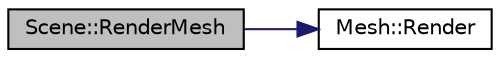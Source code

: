 digraph "Scene::RenderMesh"
{
 // LATEX_PDF_SIZE
  edge [fontname="Helvetica",fontsize="10",labelfontname="Helvetica",labelfontsize="10"];
  node [fontname="Helvetica",fontsize="10",shape=record];
  rankdir="LR";
  Node1 [label="Scene::RenderMesh",height=0.2,width=0.4,color="black", fillcolor="grey75", style="filled", fontcolor="black",tooltip="Overloaded RenderMesh function for texture rendering."];
  Node1 -> Node2 [color="midnightblue",fontsize="10",style="solid",fontname="Helvetica"];
  Node2 [label="Mesh::Render",height=0.2,width=0.4,color="black", fillcolor="white", style="filled",URL="$class_mesh.html#a75e66bcd90c09492676a4cfe5b23c3af",tooltip="OpenGL render code."];
}
